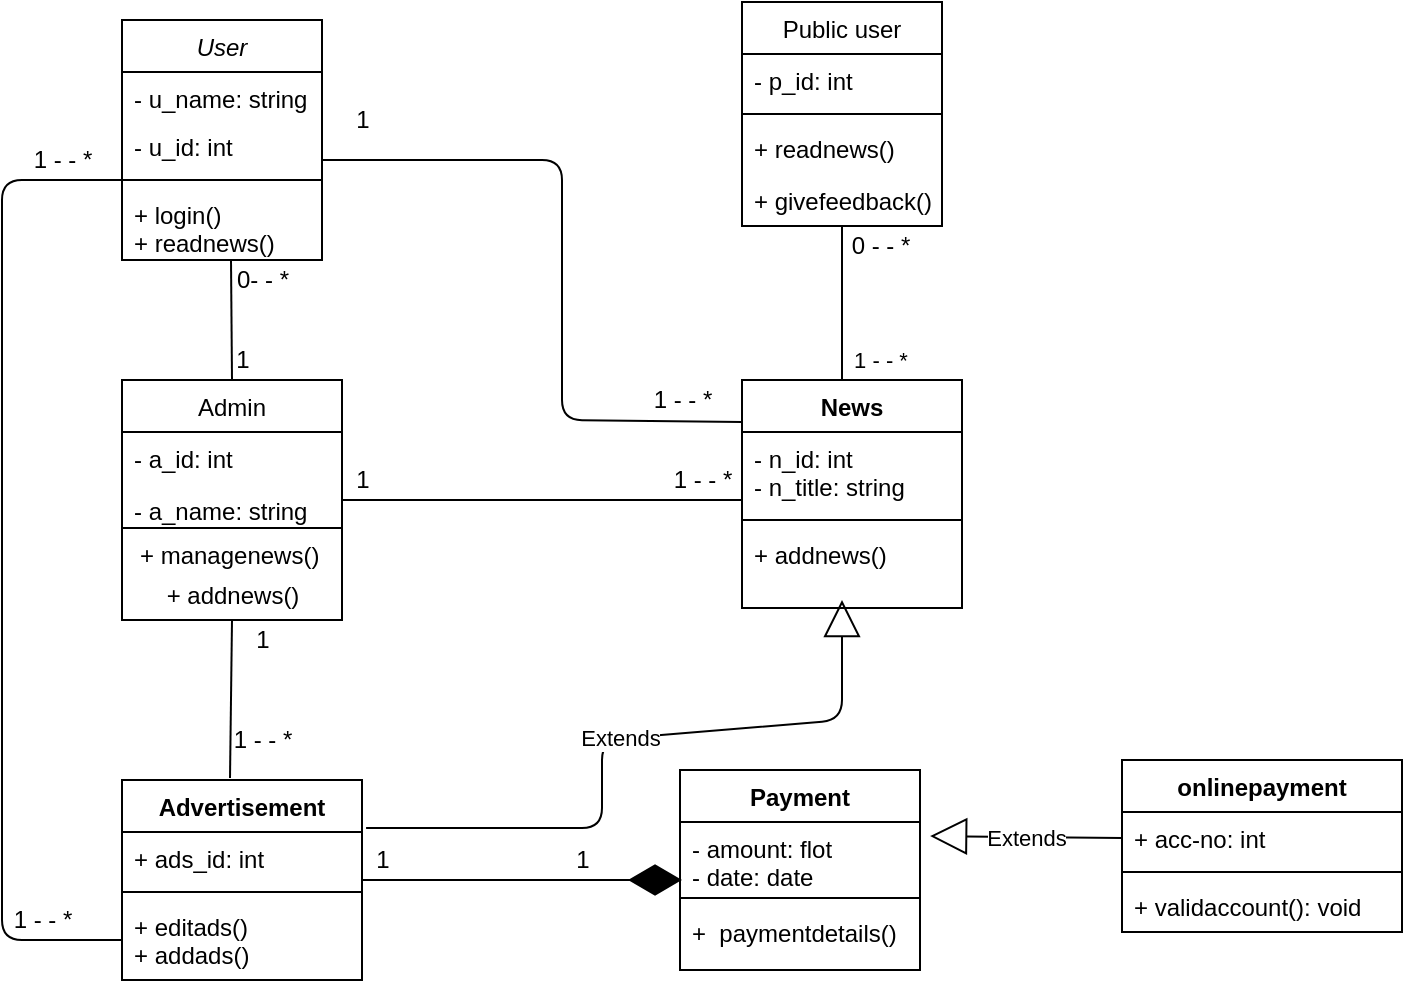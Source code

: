 <mxfile version="14.7.3" type="google"><diagram id="C5RBs43oDa-KdzZeNtuy" name="Page-1"><mxGraphModel dx="852" dy="409" grid="1" gridSize="7" guides="1" tooltips="1" connect="1" arrows="1" fold="1" page="1" pageScale="1" pageWidth="827" pageHeight="1169" background="none" math="0" shadow="0"><root><mxCell id="WIyWlLk6GJQsqaUBKTNV-0"/><mxCell id="WIyWlLk6GJQsqaUBKTNV-1" parent="WIyWlLk6GJQsqaUBKTNV-0"/><mxCell id="zkfFHV4jXpPFQw0GAbJ--0" value="User" style="swimlane;fontStyle=2;align=center;verticalAlign=top;childLayout=stackLayout;horizontal=1;startSize=26;horizontalStack=0;resizeParent=1;resizeLast=0;collapsible=1;marginBottom=0;rounded=0;shadow=0;strokeWidth=1;" parent="WIyWlLk6GJQsqaUBKTNV-1" vertex="1"><mxGeometry x="80" y="90" width="100" height="120" as="geometry"><mxRectangle x="230" y="140" width="160" height="26" as="alternateBounds"/></mxGeometry></mxCell><mxCell id="zkfFHV4jXpPFQw0GAbJ--1" value="- u_name: string " style="text;align=left;verticalAlign=top;spacingLeft=4;spacingRight=4;overflow=hidden;rotatable=0;points=[[0,0.5],[1,0.5]];portConstraint=eastwest;" parent="zkfFHV4jXpPFQw0GAbJ--0" vertex="1"><mxGeometry y="26" width="100" height="24" as="geometry"/></mxCell><mxCell id="zkfFHV4jXpPFQw0GAbJ--2" value="- u_id: int" style="text;align=left;verticalAlign=top;spacingLeft=4;spacingRight=4;overflow=hidden;rotatable=0;points=[[0,0.5],[1,0.5]];portConstraint=eastwest;rounded=0;shadow=0;html=0;" parent="zkfFHV4jXpPFQw0GAbJ--0" vertex="1"><mxGeometry y="50" width="100" height="26" as="geometry"/></mxCell><mxCell id="zkfFHV4jXpPFQw0GAbJ--4" value="" style="line;html=1;strokeWidth=1;align=left;verticalAlign=middle;spacingTop=-1;spacingLeft=3;spacingRight=3;rotatable=0;labelPosition=right;points=[];portConstraint=eastwest;" parent="zkfFHV4jXpPFQw0GAbJ--0" vertex="1"><mxGeometry y="76" width="100" height="8" as="geometry"/></mxCell><mxCell id="jtxbe_rYLPmrnvH8nXbf-1" style="edgeStyle=orthogonalEdgeStyle;rounded=0;orthogonalLoop=1;jettySize=auto;html=1;exitX=1;exitY=0.5;exitDx=0;exitDy=0;" edge="1" parent="zkfFHV4jXpPFQw0GAbJ--0" source="zkfFHV4jXpPFQw0GAbJ--1" target="zkfFHV4jXpPFQw0GAbJ--1"><mxGeometry relative="1" as="geometry"/></mxCell><mxCell id="jtxbe_rYLPmrnvH8nXbf-2" style="edgeStyle=orthogonalEdgeStyle;rounded=0;orthogonalLoop=1;jettySize=auto;html=1;exitX=1;exitY=0.5;exitDx=0;exitDy=0;" edge="1" parent="zkfFHV4jXpPFQw0GAbJ--0" source="zkfFHV4jXpPFQw0GAbJ--2" target="zkfFHV4jXpPFQw0GAbJ--2"><mxGeometry relative="1" as="geometry"/></mxCell><mxCell id="zkfFHV4jXpPFQw0GAbJ--5" value="+ login()&#10;+ readnews()" style="text;align=left;verticalAlign=top;spacingLeft=4;spacingRight=4;overflow=hidden;rotatable=0;points=[[0,0.5],[1,0.5]];portConstraint=eastwest;" parent="zkfFHV4jXpPFQw0GAbJ--0" vertex="1"><mxGeometry y="84" width="100" height="36" as="geometry"/></mxCell><mxCell id="zkfFHV4jXpPFQw0GAbJ--6" value="Admin" style="swimlane;fontStyle=0;align=center;verticalAlign=top;childLayout=stackLayout;horizontal=1;startSize=26;horizontalStack=0;resizeParent=1;resizeLast=0;collapsible=1;marginBottom=0;rounded=0;shadow=0;strokeWidth=1;" parent="WIyWlLk6GJQsqaUBKTNV-1" vertex="1"><mxGeometry x="80" y="270" width="110" height="120" as="geometry"><mxRectangle x="130" y="380" width="160" height="26" as="alternateBounds"/></mxGeometry></mxCell><mxCell id="zkfFHV4jXpPFQw0GAbJ--7" value="- a_id: int&#10;" style="text;align=left;verticalAlign=top;spacingLeft=4;spacingRight=4;overflow=hidden;rotatable=0;points=[[0,0.5],[1,0.5]];portConstraint=eastwest;" parent="zkfFHV4jXpPFQw0GAbJ--6" vertex="1"><mxGeometry y="26" width="110" height="26" as="geometry"/></mxCell><mxCell id="zkfFHV4jXpPFQw0GAbJ--8" value="- a_name: string" style="text;align=left;verticalAlign=top;spacingLeft=4;spacingRight=4;overflow=hidden;rotatable=0;points=[[0,0.5],[1,0.5]];portConstraint=eastwest;rounded=0;shadow=0;html=0;" parent="zkfFHV4jXpPFQw0GAbJ--6" vertex="1"><mxGeometry y="52" width="110" height="18" as="geometry"/></mxCell><mxCell id="zkfFHV4jXpPFQw0GAbJ--9" value="" style="line;html=1;strokeWidth=1;align=left;verticalAlign=middle;spacingTop=-1;spacingLeft=3;spacingRight=3;rotatable=0;labelPosition=right;points=[];portConstraint=eastwest;" parent="zkfFHV4jXpPFQw0GAbJ--6" vertex="1"><mxGeometry y="70" width="110" height="8" as="geometry"/></mxCell><mxCell id="jtxbe_rYLPmrnvH8nXbf-13" value="+ managenews()&amp;nbsp;" style="text;html=1;align=center;verticalAlign=middle;resizable=0;points=[];autosize=1;strokeColor=none;" vertex="1" parent="zkfFHV4jXpPFQw0GAbJ--6"><mxGeometry y="78" width="110" height="20" as="geometry"/></mxCell><mxCell id="jtxbe_rYLPmrnvH8nXbf-12" value="+ addnews()" style="text;html=1;align=center;verticalAlign=middle;resizable=0;points=[];autosize=1;strokeColor=none;" vertex="1" parent="zkfFHV4jXpPFQw0GAbJ--6"><mxGeometry y="98" width="110" height="20" as="geometry"/></mxCell><mxCell id="zkfFHV4jXpPFQw0GAbJ--17" value="Public user" style="swimlane;fontStyle=0;align=center;verticalAlign=top;childLayout=stackLayout;horizontal=1;startSize=26;horizontalStack=0;resizeParent=1;resizeLast=0;collapsible=1;marginBottom=0;rounded=0;shadow=0;strokeWidth=1;" parent="WIyWlLk6GJQsqaUBKTNV-1" vertex="1"><mxGeometry x="390" y="81" width="100" height="112" as="geometry"><mxRectangle x="420" y="80" width="160" height="26" as="alternateBounds"/></mxGeometry></mxCell><mxCell id="zkfFHV4jXpPFQw0GAbJ--19" value="- p_id: int" style="text;align=left;verticalAlign=top;spacingLeft=4;spacingRight=4;overflow=hidden;rotatable=0;points=[[0,0.5],[1,0.5]];portConstraint=eastwest;rounded=0;shadow=0;html=0;" parent="zkfFHV4jXpPFQw0GAbJ--17" vertex="1"><mxGeometry y="26" width="100" height="26" as="geometry"/></mxCell><mxCell id="zkfFHV4jXpPFQw0GAbJ--23" value="" style="line;html=1;strokeWidth=1;align=left;verticalAlign=middle;spacingTop=-1;spacingLeft=3;spacingRight=3;rotatable=0;labelPosition=right;points=[];portConstraint=eastwest;" parent="zkfFHV4jXpPFQw0GAbJ--17" vertex="1"><mxGeometry y="52" width="100" height="8" as="geometry"/></mxCell><mxCell id="zkfFHV4jXpPFQw0GAbJ--22" value="+ readnews()&#10;" style="text;align=left;verticalAlign=top;spacingLeft=4;spacingRight=4;overflow=hidden;rotatable=0;points=[[0,0.5],[1,0.5]];portConstraint=eastwest;rounded=0;shadow=0;html=0;" parent="zkfFHV4jXpPFQw0GAbJ--17" vertex="1"><mxGeometry y="60" width="100" height="26" as="geometry"/></mxCell><mxCell id="zkfFHV4jXpPFQw0GAbJ--21" value="+ givefeedback()" style="text;align=left;verticalAlign=top;spacingLeft=4;spacingRight=4;overflow=hidden;rotatable=0;points=[[0,0.5],[1,0.5]];portConstraint=eastwest;rounded=0;shadow=0;html=0;" parent="zkfFHV4jXpPFQw0GAbJ--17" vertex="1"><mxGeometry y="86" width="100" height="26" as="geometry"/></mxCell><mxCell id="jtxbe_rYLPmrnvH8nXbf-14" value="" style="endArrow=none;html=1;exitX=0.5;exitY=0;exitDx=0;exitDy=0;" edge="1" parent="WIyWlLk6GJQsqaUBKTNV-1" source="zkfFHV4jXpPFQw0GAbJ--6"><mxGeometry width="50" height="50" relative="1" as="geometry"><mxPoint x="135" y="260" as="sourcePoint"/><mxPoint x="134.5" y="210" as="targetPoint"/></mxGeometry></mxCell><mxCell id="jtxbe_rYLPmrnvH8nXbf-15" value="0- - *" style="text;html=1;align=center;verticalAlign=middle;resizable=0;points=[];autosize=1;strokeColor=none;" vertex="1" parent="WIyWlLk6GJQsqaUBKTNV-1"><mxGeometry x="130" y="210" width="40" height="20" as="geometry"/></mxCell><mxCell id="jtxbe_rYLPmrnvH8nXbf-16" value="1" style="text;html=1;align=center;verticalAlign=middle;resizable=0;points=[];autosize=1;strokeColor=none;" vertex="1" parent="WIyWlLk6GJQsqaUBKTNV-1"><mxGeometry x="130" y="250" width="20" height="20" as="geometry"/></mxCell><mxCell id="jtxbe_rYLPmrnvH8nXbf-32" value="News" style="swimlane;fontStyle=1;align=center;verticalAlign=top;childLayout=stackLayout;horizontal=1;startSize=26;horizontalStack=0;resizeParent=1;resizeParentMax=0;resizeLast=0;collapsible=1;marginBottom=0;" vertex="1" parent="WIyWlLk6GJQsqaUBKTNV-1"><mxGeometry x="390" y="270" width="110" height="114" as="geometry"><mxRectangle x="370" y="280" width="70" height="26" as="alternateBounds"/></mxGeometry></mxCell><mxCell id="jtxbe_rYLPmrnvH8nXbf-33" value="- n_id: int&#10;- n_title: string" style="text;strokeColor=none;fillColor=none;align=left;verticalAlign=top;spacingLeft=4;spacingRight=4;overflow=hidden;rotatable=0;points=[[0,0.5],[1,0.5]];portConstraint=eastwest;" vertex="1" parent="jtxbe_rYLPmrnvH8nXbf-32"><mxGeometry y="26" width="110" height="40" as="geometry"/></mxCell><mxCell id="jtxbe_rYLPmrnvH8nXbf-34" value="" style="line;strokeWidth=1;fillColor=none;align=left;verticalAlign=middle;spacingTop=-1;spacingLeft=3;spacingRight=3;rotatable=0;labelPosition=right;points=[];portConstraint=eastwest;" vertex="1" parent="jtxbe_rYLPmrnvH8nXbf-32"><mxGeometry y="66" width="110" height="8" as="geometry"/></mxCell><mxCell id="jtxbe_rYLPmrnvH8nXbf-35" value="+ addnews()&#10;" style="text;strokeColor=none;fillColor=none;align=left;verticalAlign=top;spacingLeft=4;spacingRight=4;overflow=hidden;rotatable=0;points=[[0,0.5],[1,0.5]];portConstraint=eastwest;" vertex="1" parent="jtxbe_rYLPmrnvH8nXbf-32"><mxGeometry y="74" width="110" height="40" as="geometry"/></mxCell><mxCell id="jtxbe_rYLPmrnvH8nXbf-40" value="Payment" style="swimlane;fontStyle=1;align=center;verticalAlign=top;childLayout=stackLayout;horizontal=1;startSize=26;horizontalStack=0;resizeParent=1;resizeParentMax=0;resizeLast=0;collapsible=1;marginBottom=0;" vertex="1" parent="WIyWlLk6GJQsqaUBKTNV-1"><mxGeometry x="359" y="465" width="120" height="100" as="geometry"><mxRectangle x="350" y="440" width="80" height="26" as="alternateBounds"/></mxGeometry></mxCell><mxCell id="jtxbe_rYLPmrnvH8nXbf-41" value="- amount: flot&#10;- date: date" style="text;strokeColor=none;fillColor=none;align=left;verticalAlign=top;spacingLeft=4;spacingRight=4;overflow=hidden;rotatable=0;points=[[0,0.5],[1,0.5]];portConstraint=eastwest;" vertex="1" parent="jtxbe_rYLPmrnvH8nXbf-40"><mxGeometry y="26" width="120" height="34" as="geometry"/></mxCell><mxCell id="jtxbe_rYLPmrnvH8nXbf-42" value="" style="line;strokeWidth=1;fillColor=none;align=left;verticalAlign=middle;spacingTop=-1;spacingLeft=3;spacingRight=3;rotatable=0;labelPosition=right;points=[];portConstraint=eastwest;" vertex="1" parent="jtxbe_rYLPmrnvH8nXbf-40"><mxGeometry y="60" width="120" height="8" as="geometry"/></mxCell><mxCell id="jtxbe_rYLPmrnvH8nXbf-43" value="+  paymentdetails()" style="text;strokeColor=none;fillColor=none;align=left;verticalAlign=top;spacingLeft=4;spacingRight=4;overflow=hidden;rotatable=0;points=[[0,0.5],[1,0.5]];portConstraint=eastwest;" vertex="1" parent="jtxbe_rYLPmrnvH8nXbf-40"><mxGeometry y="68" width="120" height="32" as="geometry"/></mxCell><mxCell id="jtxbe_rYLPmrnvH8nXbf-44" value="Advertisement" style="swimlane;fontStyle=1;align=center;verticalAlign=top;childLayout=stackLayout;horizontal=1;startSize=26;horizontalStack=0;resizeParent=1;resizeParentMax=0;resizeLast=0;collapsible=1;marginBottom=0;" vertex="1" parent="WIyWlLk6GJQsqaUBKTNV-1"><mxGeometry x="80" y="470" width="120" height="100" as="geometry"/></mxCell><mxCell id="jtxbe_rYLPmrnvH8nXbf-45" value="+ ads_id: int" style="text;strokeColor=none;fillColor=none;align=left;verticalAlign=top;spacingLeft=4;spacingRight=4;overflow=hidden;rotatable=0;points=[[0,0.5],[1,0.5]];portConstraint=eastwest;" vertex="1" parent="jtxbe_rYLPmrnvH8nXbf-44"><mxGeometry y="26" width="120" height="26" as="geometry"/></mxCell><mxCell id="jtxbe_rYLPmrnvH8nXbf-46" value="" style="line;strokeWidth=1;fillColor=none;align=left;verticalAlign=middle;spacingTop=-1;spacingLeft=3;spacingRight=3;rotatable=0;labelPosition=right;points=[];portConstraint=eastwest;" vertex="1" parent="jtxbe_rYLPmrnvH8nXbf-44"><mxGeometry y="52" width="120" height="8" as="geometry"/></mxCell><mxCell id="jtxbe_rYLPmrnvH8nXbf-47" value="+ editads()&#10;+ addads()" style="text;strokeColor=none;fillColor=none;align=left;verticalAlign=top;spacingLeft=4;spacingRight=4;overflow=hidden;rotatable=0;points=[[0,0.5],[1,0.5]];portConstraint=eastwest;" vertex="1" parent="jtxbe_rYLPmrnvH8nXbf-44"><mxGeometry y="60" width="120" height="40" as="geometry"/></mxCell><mxCell id="jtxbe_rYLPmrnvH8nXbf-55" style="edgeStyle=orthogonalEdgeStyle;rounded=0;orthogonalLoop=1;jettySize=auto;html=1;exitX=1;exitY=0.5;exitDx=0;exitDy=0;" edge="1" parent="jtxbe_rYLPmrnvH8nXbf-44" source="jtxbe_rYLPmrnvH8nXbf-45" target="jtxbe_rYLPmrnvH8nXbf-45"><mxGeometry relative="1" as="geometry"/></mxCell><mxCell id="jtxbe_rYLPmrnvH8nXbf-60" value="onlinepayment" style="swimlane;fontStyle=1;align=center;verticalAlign=top;childLayout=stackLayout;horizontal=1;startSize=26;horizontalStack=0;resizeParent=1;resizeParentMax=0;resizeLast=0;collapsible=1;marginBottom=0;" vertex="1" parent="WIyWlLk6GJQsqaUBKTNV-1"><mxGeometry x="580" y="460" width="140" height="86" as="geometry"><mxRectangle x="560" y="464" width="120" height="26" as="alternateBounds"/></mxGeometry></mxCell><mxCell id="jtxbe_rYLPmrnvH8nXbf-61" value="+ acc-no: int" style="text;strokeColor=none;fillColor=none;align=left;verticalAlign=top;spacingLeft=4;spacingRight=4;overflow=hidden;rotatable=0;points=[[0,0.5],[1,0.5]];portConstraint=eastwest;" vertex="1" parent="jtxbe_rYLPmrnvH8nXbf-60"><mxGeometry y="26" width="140" height="26" as="geometry"/></mxCell><mxCell id="jtxbe_rYLPmrnvH8nXbf-62" value="" style="line;strokeWidth=1;fillColor=none;align=left;verticalAlign=middle;spacingTop=-1;spacingLeft=3;spacingRight=3;rotatable=0;labelPosition=right;points=[];portConstraint=eastwest;" vertex="1" parent="jtxbe_rYLPmrnvH8nXbf-60"><mxGeometry y="52" width="140" height="8" as="geometry"/></mxCell><mxCell id="jtxbe_rYLPmrnvH8nXbf-63" value="+ validaccount(): void" style="text;strokeColor=none;fillColor=none;align=left;verticalAlign=top;spacingLeft=4;spacingRight=4;overflow=hidden;rotatable=0;points=[[0,0.5],[1,0.5]];portConstraint=eastwest;" vertex="1" parent="jtxbe_rYLPmrnvH8nXbf-60"><mxGeometry y="60" width="140" height="26" as="geometry"/></mxCell><mxCell id="jtxbe_rYLPmrnvH8nXbf-69" value="" style="endArrow=none;html=1;entryX=0.5;entryY=1;entryDx=0;entryDy=0;entryPerimeter=0;" edge="1" parent="WIyWlLk6GJQsqaUBKTNV-1" target="zkfFHV4jXpPFQw0GAbJ--21"><mxGeometry width="50" height="50" relative="1" as="geometry"><mxPoint x="440" y="270" as="sourcePoint"/><mxPoint x="440" y="250" as="targetPoint"/></mxGeometry></mxCell><mxCell id="jtxbe_rYLPmrnvH8nXbf-72" value="1 - - *" style="edgeLabel;html=1;align=center;verticalAlign=middle;resizable=0;points=[];" vertex="1" connectable="0" parent="jtxbe_rYLPmrnvH8nXbf-69"><mxGeometry x="-0.739" y="-2" relative="1" as="geometry"><mxPoint x="17" as="offset"/></mxGeometry></mxCell><mxCell id="jtxbe_rYLPmrnvH8nXbf-71" value="0 - - *" style="text;html=1;align=center;verticalAlign=middle;resizable=0;points=[];autosize=1;strokeColor=none;" vertex="1" parent="WIyWlLk6GJQsqaUBKTNV-1"><mxGeometry x="439" y="193" width="40" height="20" as="geometry"/></mxCell><mxCell id="jtxbe_rYLPmrnvH8nXbf-77" value="" style="endArrow=none;html=1;" edge="1" parent="WIyWlLk6GJQsqaUBKTNV-1"><mxGeometry width="50" height="50" relative="1" as="geometry"><mxPoint x="190" y="330" as="sourcePoint"/><mxPoint x="390" y="330" as="targetPoint"/></mxGeometry></mxCell><mxCell id="jtxbe_rYLPmrnvH8nXbf-78" value="1" style="text;html=1;align=center;verticalAlign=middle;resizable=0;points=[];autosize=1;strokeColor=none;" vertex="1" parent="WIyWlLk6GJQsqaUBKTNV-1"><mxGeometry x="190" y="310" width="20" height="20" as="geometry"/></mxCell><mxCell id="jtxbe_rYLPmrnvH8nXbf-79" value="1 - - *" style="text;html=1;align=center;verticalAlign=middle;resizable=0;points=[];autosize=1;strokeColor=none;" vertex="1" parent="WIyWlLk6GJQsqaUBKTNV-1"><mxGeometry x="350" y="310" width="40" height="20" as="geometry"/></mxCell><mxCell id="jtxbe_rYLPmrnvH8nXbf-83" value="" style="endArrow=none;html=1;" edge="1" parent="WIyWlLk6GJQsqaUBKTNV-1"><mxGeometry width="50" height="50" relative="1" as="geometry"><mxPoint x="180" y="160" as="sourcePoint"/><mxPoint x="390" y="291" as="targetPoint"/><Array as="points"><mxPoint x="300" y="160"/><mxPoint x="300" y="182"/><mxPoint x="300" y="290"/></Array></mxGeometry></mxCell><mxCell id="jtxbe_rYLPmrnvH8nXbf-86" value="1 - - *" style="text;html=1;align=center;verticalAlign=middle;resizable=0;points=[];autosize=1;strokeColor=none;" vertex="1" parent="WIyWlLk6GJQsqaUBKTNV-1"><mxGeometry x="340" y="270" width="40" height="20" as="geometry"/></mxCell><mxCell id="jtxbe_rYLPmrnvH8nXbf-88" value="1" style="text;html=1;align=center;verticalAlign=middle;resizable=0;points=[];autosize=1;strokeColor=none;" vertex="1" parent="WIyWlLk6GJQsqaUBKTNV-1"><mxGeometry x="190" y="130" width="20" height="20" as="geometry"/></mxCell><mxCell id="jtxbe_rYLPmrnvH8nXbf-89" value="" style="endArrow=none;html=1;exitX=0;exitY=0.5;exitDx=0;exitDy=0;" edge="1" parent="WIyWlLk6GJQsqaUBKTNV-1" source="jtxbe_rYLPmrnvH8nXbf-47"><mxGeometry width="50" height="50" relative="1" as="geometry"><mxPoint x="20" y="520" as="sourcePoint"/><mxPoint x="80" y="170" as="targetPoint"/><Array as="points"><mxPoint x="20" y="550"/><mxPoint x="20" y="170"/></Array></mxGeometry></mxCell><mxCell id="jtxbe_rYLPmrnvH8nXbf-91" value="1 - - *" style="text;html=1;align=center;verticalAlign=middle;resizable=0;points=[];autosize=1;strokeColor=none;" vertex="1" parent="WIyWlLk6GJQsqaUBKTNV-1"><mxGeometry x="30" y="150" width="40" height="20" as="geometry"/></mxCell><mxCell id="jtxbe_rYLPmrnvH8nXbf-92" value="1 - - *" style="text;html=1;align=center;verticalAlign=middle;resizable=0;points=[];autosize=1;strokeColor=none;" vertex="1" parent="WIyWlLk6GJQsqaUBKTNV-1"><mxGeometry x="20" y="530" width="40" height="20" as="geometry"/></mxCell><mxCell id="jtxbe_rYLPmrnvH8nXbf-93" value="" style="endArrow=none;html=1;entryX=0.5;entryY=1;entryDx=0;entryDy=0;exitX=0.45;exitY=-0.01;exitDx=0;exitDy=0;exitPerimeter=0;" edge="1" parent="WIyWlLk6GJQsqaUBKTNV-1" source="jtxbe_rYLPmrnvH8nXbf-44" target="zkfFHV4jXpPFQw0GAbJ--6"><mxGeometry width="50" height="50" relative="1" as="geometry"><mxPoint x="100" y="460" as="sourcePoint"/><mxPoint x="150" y="410" as="targetPoint"/></mxGeometry></mxCell><mxCell id="jtxbe_rYLPmrnvH8nXbf-94" value="1" style="text;html=1;align=center;verticalAlign=middle;resizable=0;points=[];autosize=1;strokeColor=none;" vertex="1" parent="WIyWlLk6GJQsqaUBKTNV-1"><mxGeometry x="140" y="390" width="20" height="20" as="geometry"/></mxCell><mxCell id="jtxbe_rYLPmrnvH8nXbf-95" value="1 - - *" style="text;html=1;align=center;verticalAlign=middle;resizable=0;points=[];autosize=1;strokeColor=none;" vertex="1" parent="WIyWlLk6GJQsqaUBKTNV-1"><mxGeometry x="130" y="440" width="40" height="20" as="geometry"/></mxCell><mxCell id="jtxbe_rYLPmrnvH8nXbf-97" value="" style="endArrow=diamondThin;endFill=1;endSize=24;html=1;" edge="1" parent="WIyWlLk6GJQsqaUBKTNV-1"><mxGeometry width="160" relative="1" as="geometry"><mxPoint x="200" y="520" as="sourcePoint"/><mxPoint x="360" y="520" as="targetPoint"/></mxGeometry></mxCell><mxCell id="jtxbe_rYLPmrnvH8nXbf-98" value="1" style="text;html=1;align=center;verticalAlign=middle;resizable=0;points=[];autosize=1;strokeColor=none;" vertex="1" parent="WIyWlLk6GJQsqaUBKTNV-1"><mxGeometry x="200" y="500" width="20" height="20" as="geometry"/></mxCell><mxCell id="jtxbe_rYLPmrnvH8nXbf-99" value="1" style="text;html=1;align=center;verticalAlign=middle;resizable=0;points=[];autosize=1;strokeColor=none;" vertex="1" parent="WIyWlLk6GJQsqaUBKTNV-1"><mxGeometry x="300" y="500" width="20" height="20" as="geometry"/></mxCell><mxCell id="jtxbe_rYLPmrnvH8nXbf-100" value="Extends" style="endArrow=block;endSize=16;endFill=0;html=1;exitX=1.017;exitY=-0.077;exitDx=0;exitDy=0;exitPerimeter=0;" edge="1" parent="WIyWlLk6GJQsqaUBKTNV-1" source="jtxbe_rYLPmrnvH8nXbf-45"><mxGeometry width="160" relative="1" as="geometry"><mxPoint x="230" y="420" as="sourcePoint"/><mxPoint x="440" y="380" as="targetPoint"/><Array as="points"><mxPoint x="320" y="494"/><mxPoint x="320" y="450"/><mxPoint x="440" y="440"/></Array></mxGeometry></mxCell><mxCell id="jtxbe_rYLPmrnvH8nXbf-101" value="Extends" style="endArrow=block;endSize=16;endFill=0;html=1;exitX=0;exitY=0.5;exitDx=0;exitDy=0;entryX=1.042;entryY=0.206;entryDx=0;entryDy=0;entryPerimeter=0;" edge="1" parent="WIyWlLk6GJQsqaUBKTNV-1" source="jtxbe_rYLPmrnvH8nXbf-61" target="jtxbe_rYLPmrnvH8nXbf-41"><mxGeometry width="160" relative="1" as="geometry"><mxPoint x="520" y="400" as="sourcePoint"/><mxPoint x="485" y="509" as="targetPoint"/></mxGeometry></mxCell></root></mxGraphModel></diagram></mxfile>